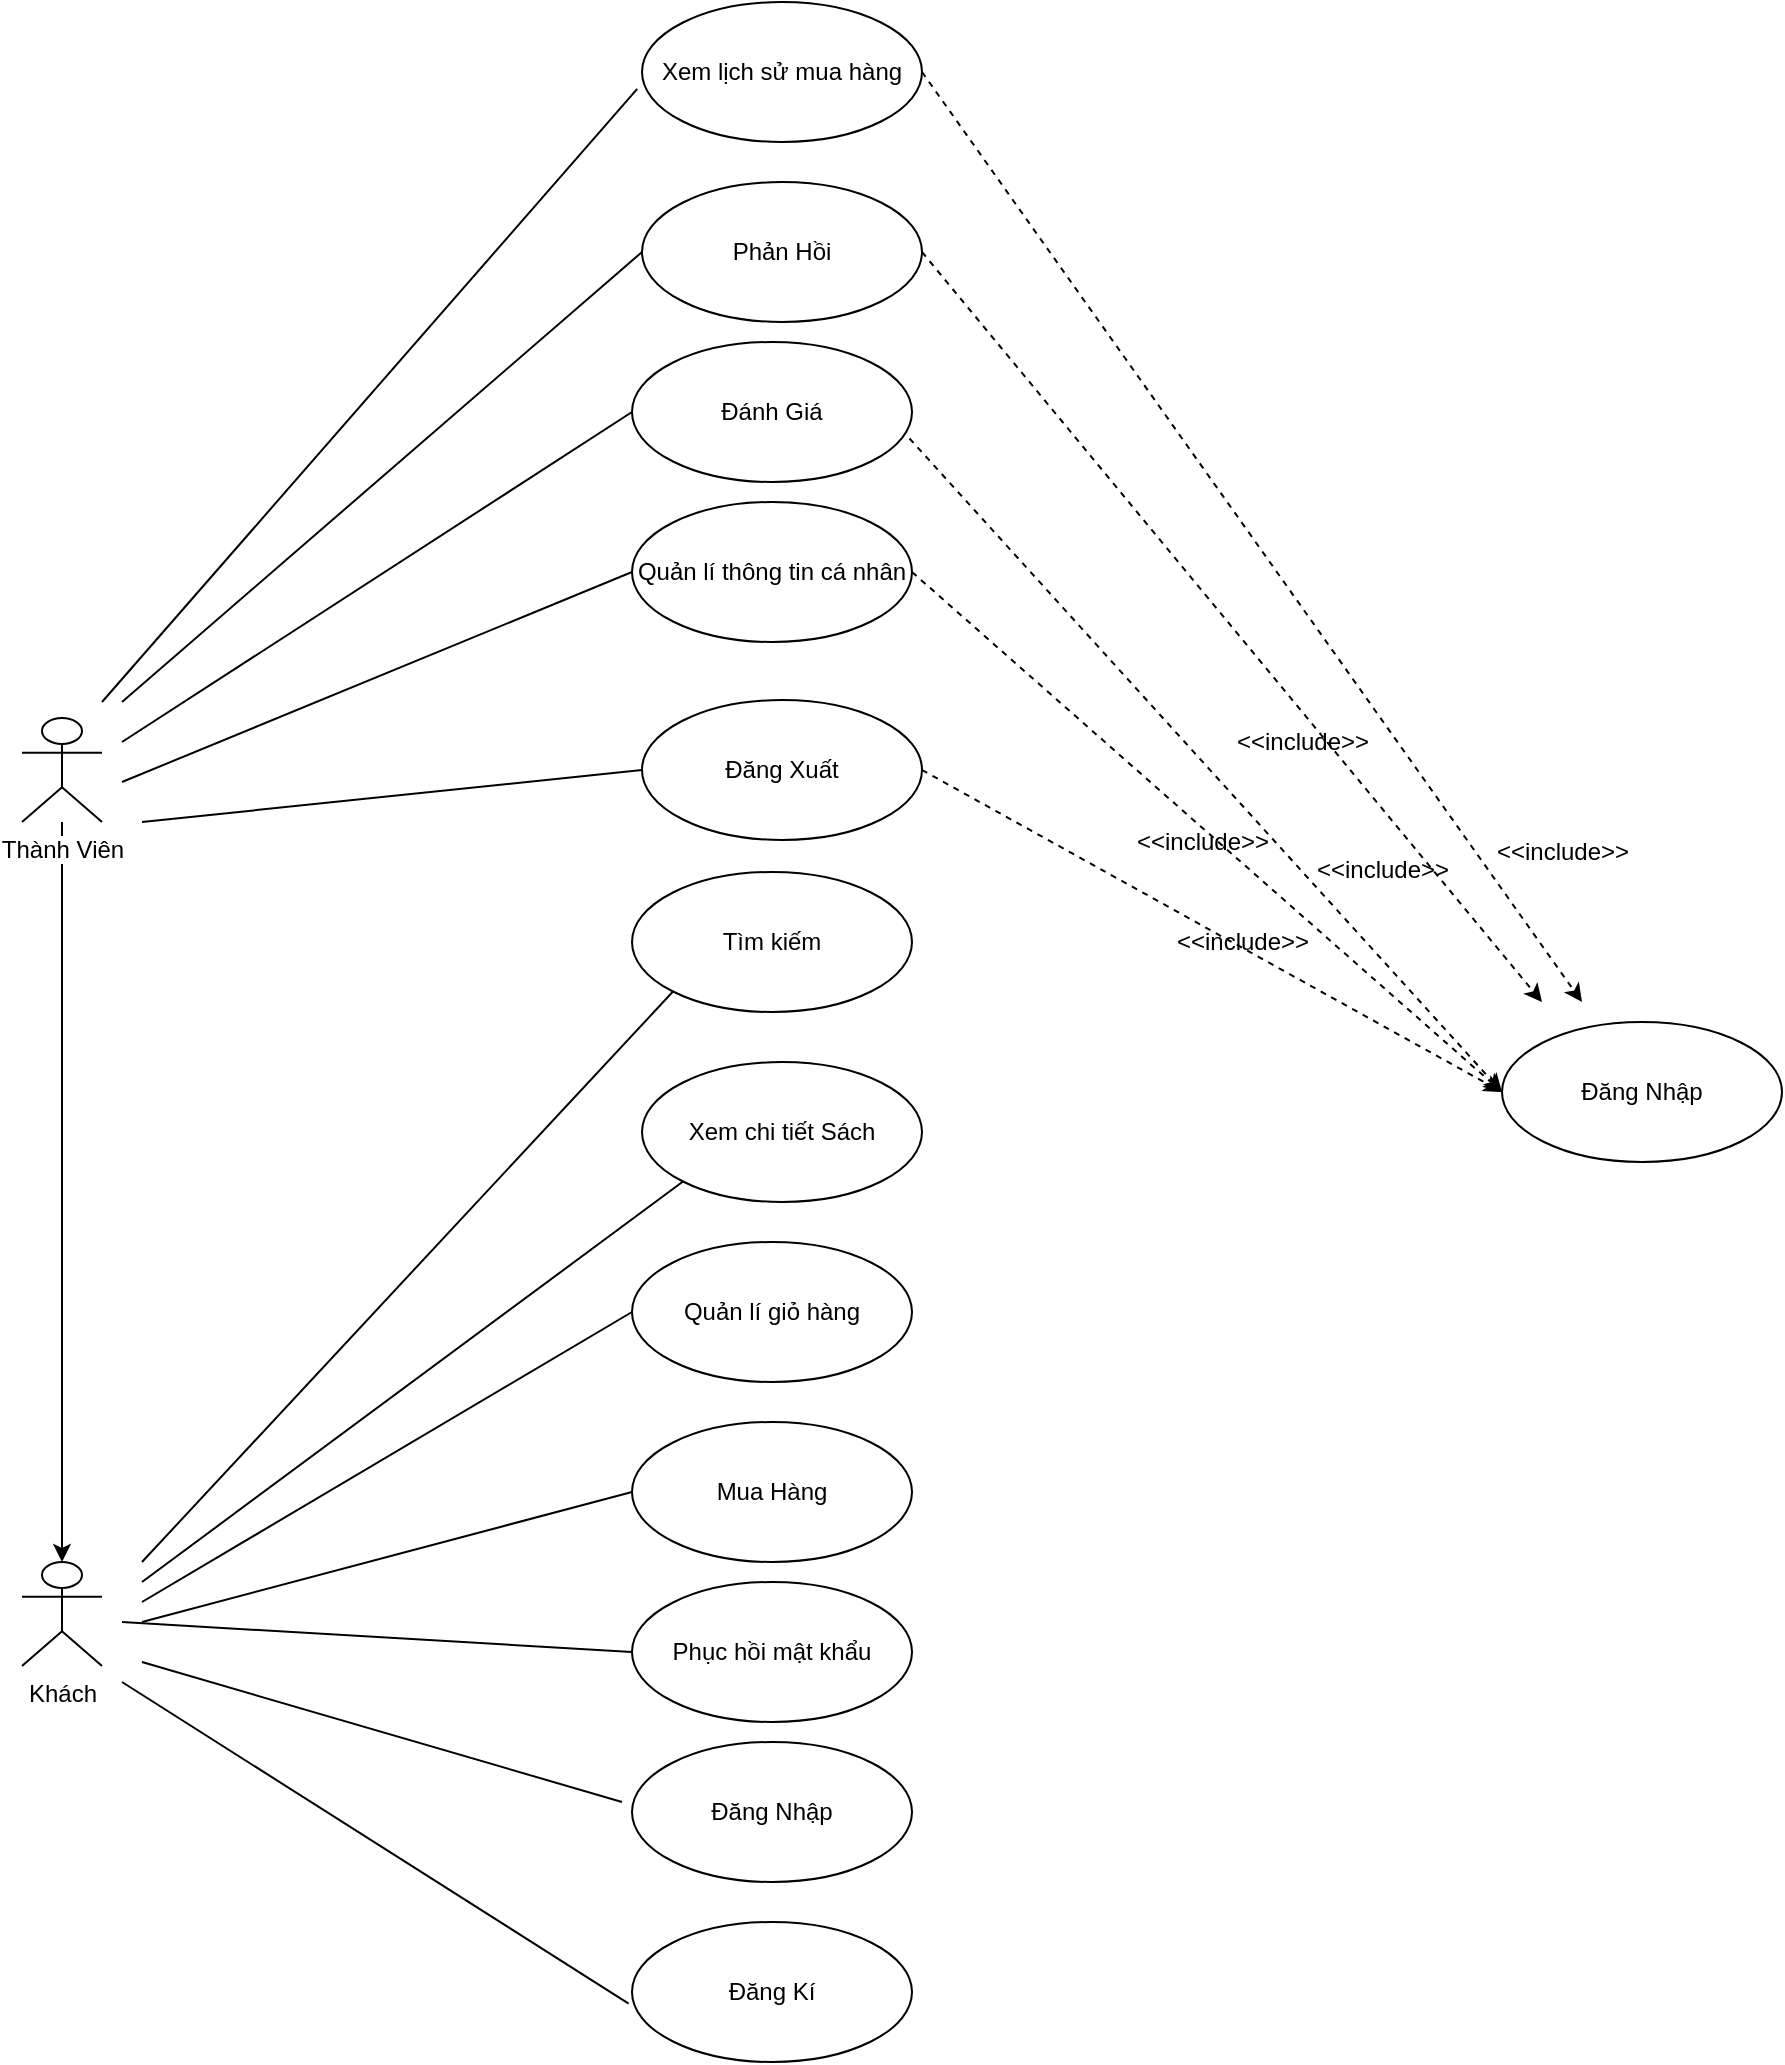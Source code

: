 <mxfile version="13.0.1" type="device"><diagram name="Page-1" id="c4acf3e9-155e-7222-9cf6-157b1a14988f"><mxGraphModel dx="2926" dy="1034" grid="1" gridSize="10" guides="1" tooltips="1" connect="1" arrows="1" fold="1" page="1" pageScale="1" pageWidth="850" pageHeight="1100" background="#ffffff" math="0" shadow="0"><root><mxCell id="0"/><mxCell id="1" parent="0"/><mxCell id="jbD6sYAoawfKbjQrw2zP-36" value="" style="edgeStyle=orthogonalEdgeStyle;rounded=0;orthogonalLoop=1;jettySize=auto;html=1;" edge="1" parent="1" source="jbD6sYAoawfKbjQrw2zP-1" target="jbD6sYAoawfKbjQrw2zP-35"><mxGeometry relative="1" as="geometry"/></mxCell><mxCell id="jbD6sYAoawfKbjQrw2zP-1" value="Thành Viên" style="shape=umlActor;verticalLabelPosition=bottom;labelBackgroundColor=#ffffff;verticalAlign=top;html=1;" vertex="1" parent="1"><mxGeometry x="-20" y="548" width="40" height="52" as="geometry"/></mxCell><mxCell id="jbD6sYAoawfKbjQrw2zP-35" value="Khách" style="shape=umlActor;verticalLabelPosition=bottom;labelBackgroundColor=#ffffff;verticalAlign=top;html=1;" vertex="1" parent="1"><mxGeometry x="-20" y="970" width="40" height="52" as="geometry"/></mxCell><mxCell id="jbD6sYAoawfKbjQrw2zP-3" value="Đánh Giá" style="ellipse;whiteSpace=wrap;html=1;" vertex="1" parent="1"><mxGeometry x="285" y="360" width="140" height="70" as="geometry"/></mxCell><mxCell id="jbD6sYAoawfKbjQrw2zP-10" value="Quản lí thông tin cá nhân" style="ellipse;whiteSpace=wrap;html=1;" vertex="1" parent="1"><mxGeometry x="285" y="440" width="140" height="70" as="geometry"/></mxCell><mxCell id="jbD6sYAoawfKbjQrw2zP-12" value="Đăng Xuất" style="ellipse;whiteSpace=wrap;html=1;" vertex="1" parent="1"><mxGeometry x="290" y="539" width="140" height="70" as="geometry"/></mxCell><mxCell id="jbD6sYAoawfKbjQrw2zP-14" value="Xem chi tiết Sách" style="ellipse;whiteSpace=wrap;html=1;" vertex="1" parent="1"><mxGeometry x="290" y="720" width="140" height="70" as="geometry"/></mxCell><mxCell id="jbD6sYAoawfKbjQrw2zP-16" value="Quản lí giỏ hàng" style="ellipse;whiteSpace=wrap;html=1;" vertex="1" parent="1"><mxGeometry x="285" y="810" width="140" height="70" as="geometry"/></mxCell><mxCell id="jbD6sYAoawfKbjQrw2zP-17" value="Tìm kiếm" style="ellipse;whiteSpace=wrap;html=1;" vertex="1" parent="1"><mxGeometry x="285" y="625" width="140" height="70" as="geometry"/></mxCell><mxCell id="jbD6sYAoawfKbjQrw2zP-21" value="Mua Hàng" style="ellipse;whiteSpace=wrap;html=1;" vertex="1" parent="1"><mxGeometry x="285" y="900" width="140" height="70" as="geometry"/></mxCell><mxCell id="jbD6sYAoawfKbjQrw2zP-34" value="Phục hồi mật khẩu" style="ellipse;whiteSpace=wrap;html=1;" vertex="1" parent="1"><mxGeometry x="285" y="980" width="140" height="70" as="geometry"/></mxCell><mxCell id="jbD6sYAoawfKbjQrw2zP-44" value="Đăng Nhập" style="ellipse;whiteSpace=wrap;html=1;" vertex="1" parent="1"><mxGeometry x="720" y="700" width="140" height="70" as="geometry"/></mxCell><mxCell id="jbD6sYAoawfKbjQrw2zP-45" value="" style="endArrow=classic;html=1;exitX=0.991;exitY=0.689;exitDx=0;exitDy=0;exitPerimeter=0;entryX=0;entryY=0.5;entryDx=0;entryDy=0;dashed=1;" edge="1" parent="1" source="jbD6sYAoawfKbjQrw2zP-3" target="jbD6sYAoawfKbjQrw2zP-44"><mxGeometry width="50" height="50" relative="1" as="geometry"><mxPoint x="450" y="600" as="sourcePoint"/><mxPoint x="500" y="550" as="targetPoint"/></mxGeometry></mxCell><mxCell id="jbD6sYAoawfKbjQrw2zP-46" value="" style="endArrow=classic;html=1;exitX=1;exitY=0.5;exitDx=0;exitDy=0;entryX=0;entryY=0.5;entryDx=0;entryDy=0;dashed=1;" edge="1" parent="1" source="jbD6sYAoawfKbjQrw2zP-10" target="jbD6sYAoawfKbjQrw2zP-44"><mxGeometry width="50" height="50" relative="1" as="geometry"><mxPoint x="450" y="600" as="sourcePoint"/><mxPoint x="500" y="550" as="targetPoint"/></mxGeometry></mxCell><mxCell id="jbD6sYAoawfKbjQrw2zP-47" value="" style="endArrow=classic;html=1;exitX=1;exitY=0.5;exitDx=0;exitDy=0;entryX=0;entryY=0.5;entryDx=0;entryDy=0;dashed=1;" edge="1" parent="1" source="jbD6sYAoawfKbjQrw2zP-12" target="jbD6sYAoawfKbjQrw2zP-44"><mxGeometry width="50" height="50" relative="1" as="geometry"><mxPoint x="450" y="700" as="sourcePoint"/><mxPoint x="500" y="650" as="targetPoint"/></mxGeometry></mxCell><mxCell id="jbD6sYAoawfKbjQrw2zP-54" value="" style="endArrow=none;html=1;entryX=0;entryY=0.5;entryDx=0;entryDy=0;" edge="1" parent="1" target="jbD6sYAoawfKbjQrw2zP-3"><mxGeometry width="50" height="50" relative="1" as="geometry"><mxPoint x="30" y="560" as="sourcePoint"/><mxPoint x="140" y="380" as="targetPoint"/></mxGeometry></mxCell><mxCell id="jbD6sYAoawfKbjQrw2zP-55" value="" style="endArrow=none;html=1;strokeColor=#000000;entryX=0;entryY=0.5;entryDx=0;entryDy=0;" edge="1" parent="1" target="jbD6sYAoawfKbjQrw2zP-10"><mxGeometry width="50" height="50" relative="1" as="geometry"><mxPoint x="30" y="580" as="sourcePoint"/><mxPoint x="500" y="850" as="targetPoint"/></mxGeometry></mxCell><mxCell id="jbD6sYAoawfKbjQrw2zP-56" value="" style="endArrow=none;html=1;strokeColor=#000000;entryX=0;entryY=0.5;entryDx=0;entryDy=0;" edge="1" parent="1" target="jbD6sYAoawfKbjQrw2zP-12"><mxGeometry width="50" height="50" relative="1" as="geometry"><mxPoint x="40" y="600" as="sourcePoint"/><mxPoint x="500" y="650" as="targetPoint"/></mxGeometry></mxCell><mxCell id="jbD6sYAoawfKbjQrw2zP-62" value="" style="endArrow=none;html=1;strokeColor=#000000;entryX=0;entryY=0.5;entryDx=0;entryDy=0;" edge="1" parent="1" target="jbD6sYAoawfKbjQrw2zP-34"><mxGeometry width="50" height="50" relative="1" as="geometry"><mxPoint x="30" y="1000" as="sourcePoint"/><mxPoint x="500" y="850" as="targetPoint"/></mxGeometry></mxCell><mxCell id="jbD6sYAoawfKbjQrw2zP-63" value="" style="endArrow=none;html=1;strokeColor=#000000;entryX=0;entryY=0.5;entryDx=0;entryDy=0;" edge="1" parent="1" target="jbD6sYAoawfKbjQrw2zP-16"><mxGeometry width="50" height="50" relative="1" as="geometry"><mxPoint x="40" y="990" as="sourcePoint"/><mxPoint x="500" y="850" as="targetPoint"/></mxGeometry></mxCell><mxCell id="jbD6sYAoawfKbjQrw2zP-64" value="&amp;lt;&amp;lt;include&amp;gt;&amp;gt;&lt;br&gt;" style="text;html=1;align=center;verticalAlign=middle;resizable=0;points=[];autosize=1;" vertex="1" parent="1"><mxGeometry x="620" y="614" width="80" height="20" as="geometry"/></mxCell><mxCell id="jbD6sYAoawfKbjQrw2zP-69" value="&amp;lt;&amp;lt;include&amp;gt;&amp;gt;&lt;br&gt;" style="text;html=1;align=center;verticalAlign=middle;resizable=0;points=[];autosize=1;" vertex="1" parent="1"><mxGeometry x="550" y="650" width="80" height="20" as="geometry"/></mxCell><mxCell id="jbD6sYAoawfKbjQrw2zP-74" value="&amp;lt;&amp;lt;include&amp;gt;&amp;gt;&lt;br&gt;" style="text;html=1;align=center;verticalAlign=middle;resizable=0;points=[];autosize=1;" vertex="1" parent="1"><mxGeometry x="530" y="600" width="80" height="20" as="geometry"/></mxCell><mxCell id="jbD6sYAoawfKbjQrw2zP-76" value="" style="endArrow=none;html=1;strokeColor=#000000;entryX=0;entryY=1;entryDx=0;entryDy=0;" edge="1" parent="1" target="jbD6sYAoawfKbjQrw2zP-17"><mxGeometry width="50" height="50" relative="1" as="geometry"><mxPoint x="40" y="970" as="sourcePoint"/><mxPoint x="370" y="900" as="targetPoint"/></mxGeometry></mxCell><mxCell id="jbD6sYAoawfKbjQrw2zP-77" value="" style="endArrow=none;html=1;strokeColor=#000000;entryX=0;entryY=1;entryDx=0;entryDy=0;" edge="1" parent="1" target="jbD6sYAoawfKbjQrw2zP-14"><mxGeometry width="50" height="50" relative="1" as="geometry"><mxPoint x="40" y="980" as="sourcePoint"/><mxPoint x="370" y="900" as="targetPoint"/></mxGeometry></mxCell><mxCell id="jbD6sYAoawfKbjQrw2zP-78" value="" style="endArrow=none;html=1;strokeColor=#000000;entryX=0;entryY=0.5;entryDx=0;entryDy=0;" edge="1" parent="1" target="jbD6sYAoawfKbjQrw2zP-21"><mxGeometry width="50" height="50" relative="1" as="geometry"><mxPoint x="40" y="1000" as="sourcePoint"/><mxPoint x="370" y="900" as="targetPoint"/></mxGeometry></mxCell><mxCell id="jbD6sYAoawfKbjQrw2zP-79" value="Đăng Kí" style="ellipse;whiteSpace=wrap;html=1;" vertex="1" parent="1"><mxGeometry x="285" y="1150" width="140" height="70" as="geometry"/></mxCell><mxCell id="jbD6sYAoawfKbjQrw2zP-80" value="" style="endArrow=none;html=1;strokeColor=#000000;entryX=-0.012;entryY=0.583;entryDx=0;entryDy=0;entryPerimeter=0;" edge="1" parent="1" target="jbD6sYAoawfKbjQrw2zP-79"><mxGeometry width="50" height="50" relative="1" as="geometry"><mxPoint x="30" y="1030" as="sourcePoint"/><mxPoint x="370" y="1150" as="targetPoint"/></mxGeometry></mxCell><mxCell id="jbD6sYAoawfKbjQrw2zP-81" value="Phản Hồi" style="ellipse;whiteSpace=wrap;html=1;" vertex="1" parent="1"><mxGeometry x="290" y="280" width="140" height="70" as="geometry"/></mxCell><mxCell id="jbD6sYAoawfKbjQrw2zP-83" value="Xem lịch sử mua hàng" style="ellipse;whiteSpace=wrap;html=1;" vertex="1" parent="1"><mxGeometry x="290" y="190" width="140" height="70" as="geometry"/></mxCell><mxCell id="jbD6sYAoawfKbjQrw2zP-89" value="Đăng Nhập" style="ellipse;whiteSpace=wrap;html=1;" vertex="1" parent="1"><mxGeometry x="285" y="1060" width="140" height="70" as="geometry"/></mxCell><mxCell id="jbD6sYAoawfKbjQrw2zP-90" value="" style="endArrow=none;html=1;strokeColor=#000000;" edge="1" parent="1"><mxGeometry width="50" height="50" relative="1" as="geometry"><mxPoint x="40" y="1020" as="sourcePoint"/><mxPoint x="280" y="1090" as="targetPoint"/></mxGeometry></mxCell><mxCell id="jbD6sYAoawfKbjQrw2zP-93" value="" style="endArrow=none;html=1;strokeColor=#000000;entryX=0;entryY=0.5;entryDx=0;entryDy=0;" edge="1" parent="1" target="jbD6sYAoawfKbjQrw2zP-81"><mxGeometry width="50" height="50" relative="1" as="geometry"><mxPoint x="30" y="540" as="sourcePoint"/><mxPoint x="370" y="400" as="targetPoint"/></mxGeometry></mxCell><mxCell id="jbD6sYAoawfKbjQrw2zP-94" value="" style="endArrow=none;html=1;strokeColor=#000000;entryX=-0.017;entryY=0.621;entryDx=0;entryDy=0;entryPerimeter=0;" edge="1" parent="1" target="jbD6sYAoawfKbjQrw2zP-83"><mxGeometry width="50" height="50" relative="1" as="geometry"><mxPoint x="20" y="540" as="sourcePoint"/><mxPoint x="370" y="320" as="targetPoint"/></mxGeometry></mxCell><mxCell id="jbD6sYAoawfKbjQrw2zP-95" value="" style="endArrow=classic;html=1;strokeColor=#000000;exitX=1;exitY=0.5;exitDx=0;exitDy=0;dashed=1;" edge="1" parent="1" source="jbD6sYAoawfKbjQrw2zP-81"><mxGeometry width="50" height="50" relative="1" as="geometry"><mxPoint x="-90" y="730" as="sourcePoint"/><mxPoint x="740" y="690" as="targetPoint"/></mxGeometry></mxCell><mxCell id="jbD6sYAoawfKbjQrw2zP-96" value="" style="endArrow=classic;html=1;strokeColor=#000000;exitX=1;exitY=0.5;exitDx=0;exitDy=0;dashed=1;" edge="1" parent="1" source="jbD6sYAoawfKbjQrw2zP-83"><mxGeometry width="50" height="50" relative="1" as="geometry"><mxPoint x="-90" y="730" as="sourcePoint"/><mxPoint x="760" y="690" as="targetPoint"/></mxGeometry></mxCell><mxCell id="jbD6sYAoawfKbjQrw2zP-97" value="&amp;lt;&amp;lt;include&amp;gt;&amp;gt;&lt;br&gt;" style="text;html=1;align=center;verticalAlign=middle;resizable=0;points=[];autosize=1;" vertex="1" parent="1"><mxGeometry x="710" y="605" width="80" height="20" as="geometry"/></mxCell><mxCell id="jbD6sYAoawfKbjQrw2zP-98" value="&amp;lt;&amp;lt;include&amp;gt;&amp;gt;&lt;br&gt;" style="text;html=1;align=center;verticalAlign=middle;resizable=0;points=[];autosize=1;" vertex="1" parent="1"><mxGeometry x="580" y="550" width="80" height="20" as="geometry"/></mxCell></root></mxGraphModel></diagram></mxfile>